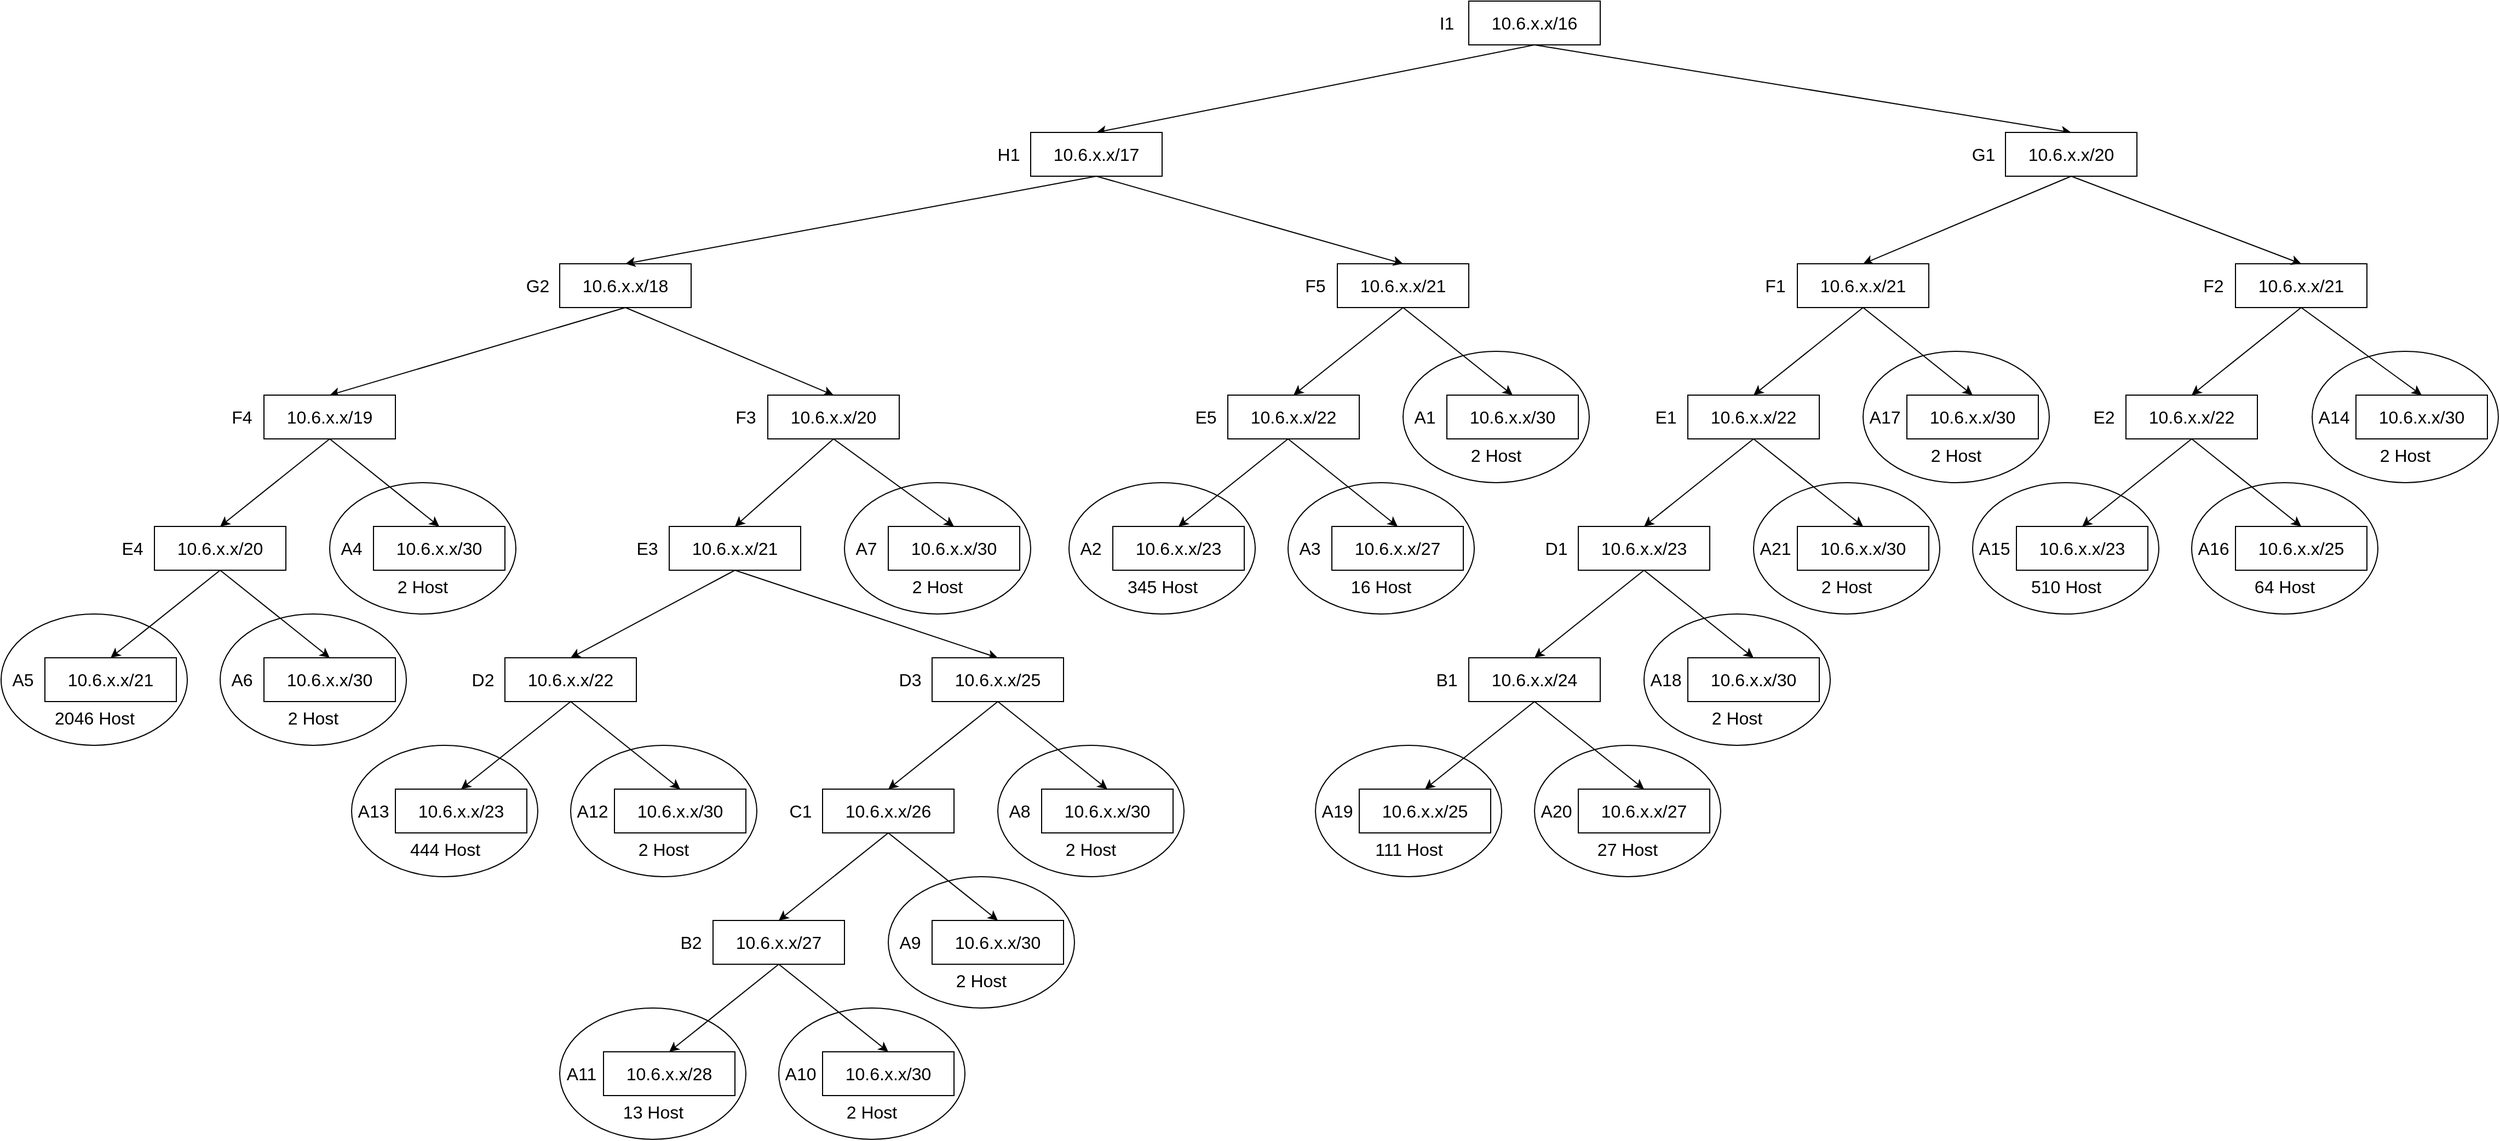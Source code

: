 <mxfile version="24.7.7">
  <diagram name="Page-1" id="TGusMKHJwRyoLdwCJfB8">
    <mxGraphModel dx="4445" dy="1413" grid="1" gridSize="10" guides="1" tooltips="1" connect="1" arrows="1" fold="1" page="1" pageScale="1" pageWidth="850" pageHeight="1100" math="0" shadow="0">
      <root>
        <mxCell id="0" />
        <mxCell id="1" parent="0" />
        <mxCell id="yE31wyP4Al2Zmjlklze--5" value="" style="endArrow=classic;html=1;rounded=0;exitX=0.5;exitY=1;exitDx=0;exitDy=0;entryX=0.5;entryY=0;entryDx=0;entryDy=0;" edge="1" parent="1" source="yE31wyP4Al2Zmjlklze--8" target="yE31wyP4Al2Zmjlklze--11">
          <mxGeometry width="50" height="50" relative="1" as="geometry">
            <mxPoint x="420" y="80" as="sourcePoint" />
            <mxPoint x="520" y="140" as="targetPoint" />
          </mxGeometry>
        </mxCell>
        <mxCell id="yE31wyP4Al2Zmjlklze--7" value="" style="endArrow=classic;html=1;rounded=0;entryX=0.5;entryY=0;entryDx=0;entryDy=0;exitX=0.5;exitY=1;exitDx=0;exitDy=0;" edge="1" parent="1" source="yE31wyP4Al2Zmjlklze--8" target="yE31wyP4Al2Zmjlklze--10">
          <mxGeometry width="50" height="50" relative="1" as="geometry">
            <mxPoint x="420" y="80" as="sourcePoint" />
            <mxPoint x="320" y="160" as="targetPoint" />
          </mxGeometry>
        </mxCell>
        <mxCell id="yE31wyP4Al2Zmjlklze--18" value="" style="group" vertex="1" connectable="0" parent="1">
          <mxGeometry x="320" y="40" width="160" height="40" as="geometry" />
        </mxCell>
        <mxCell id="yE31wyP4Al2Zmjlklze--8" value="10.6.x.x/16" style="rounded=0;whiteSpace=wrap;html=1;fontSize=16;" vertex="1" parent="yE31wyP4Al2Zmjlklze--18">
          <mxGeometry x="40" width="120" height="40" as="geometry" />
        </mxCell>
        <mxCell id="yE31wyP4Al2Zmjlklze--12" value="I1" style="text;html=1;align=center;verticalAlign=middle;whiteSpace=wrap;rounded=0;fontSize=16;" vertex="1" parent="yE31wyP4Al2Zmjlklze--18">
          <mxGeometry width="40" height="40" as="geometry" />
        </mxCell>
        <mxCell id="yE31wyP4Al2Zmjlklze--19" value="" style="group" vertex="1" connectable="0" parent="1">
          <mxGeometry x="-80" y="160" width="160" height="40" as="geometry" />
        </mxCell>
        <mxCell id="yE31wyP4Al2Zmjlklze--10" value="10.6.x.x/17" style="rounded=0;whiteSpace=wrap;html=1;fontSize=16;" vertex="1" parent="yE31wyP4Al2Zmjlklze--19">
          <mxGeometry x="40" width="120" height="40" as="geometry" />
        </mxCell>
        <mxCell id="yE31wyP4Al2Zmjlklze--13" value="H1" style="text;html=1;align=center;verticalAlign=middle;whiteSpace=wrap;rounded=0;fontSize=16;" vertex="1" parent="yE31wyP4Al2Zmjlklze--19">
          <mxGeometry width="40" height="40" as="geometry" />
        </mxCell>
        <mxCell id="yE31wyP4Al2Zmjlklze--20" value="" style="group" vertex="1" connectable="0" parent="1">
          <mxGeometry x="-510" y="280" width="160" height="40" as="geometry" />
        </mxCell>
        <mxCell id="yE31wyP4Al2Zmjlklze--15" value="10.6.x.x/18" style="rounded=0;whiteSpace=wrap;html=1;fontSize=16;" vertex="1" parent="yE31wyP4Al2Zmjlklze--20">
          <mxGeometry x="40" width="120" height="40" as="geometry" />
        </mxCell>
        <mxCell id="yE31wyP4Al2Zmjlklze--16" value="G2" style="text;html=1;align=center;verticalAlign=middle;whiteSpace=wrap;rounded=0;fontSize=16;" vertex="1" parent="yE31wyP4Al2Zmjlklze--20">
          <mxGeometry width="40" height="40" as="geometry" />
        </mxCell>
        <mxCell id="yE31wyP4Al2Zmjlklze--21" value="" style="group" vertex="1" connectable="0" parent="1">
          <mxGeometry x="200" y="280" width="160" height="40" as="geometry" />
        </mxCell>
        <mxCell id="yE31wyP4Al2Zmjlklze--14" value="10.6.x.x/21" style="rounded=0;whiteSpace=wrap;html=1;fontSize=16;" vertex="1" parent="yE31wyP4Al2Zmjlklze--21">
          <mxGeometry x="40" width="120" height="40" as="geometry" />
        </mxCell>
        <mxCell id="yE31wyP4Al2Zmjlklze--17" value="F5" style="text;html=1;align=center;verticalAlign=middle;whiteSpace=wrap;rounded=0;fontSize=16;" vertex="1" parent="yE31wyP4Al2Zmjlklze--21">
          <mxGeometry width="40" height="40" as="geometry" />
        </mxCell>
        <mxCell id="yE31wyP4Al2Zmjlklze--22" value="" style="endArrow=classic;html=1;rounded=0;entryX=0.5;entryY=0;entryDx=0;entryDy=0;exitX=0.5;exitY=1;exitDx=0;exitDy=0;" edge="1" parent="1" source="yE31wyP4Al2Zmjlklze--10" target="yE31wyP4Al2Zmjlklze--15">
          <mxGeometry width="50" height="50" relative="1" as="geometry">
            <mxPoint x="430" y="90" as="sourcePoint" />
            <mxPoint x="210" y="170" as="targetPoint" />
          </mxGeometry>
        </mxCell>
        <mxCell id="yE31wyP4Al2Zmjlklze--23" value="" style="endArrow=classic;html=1;rounded=0;entryX=0.5;entryY=0;entryDx=0;entryDy=0;exitX=0.5;exitY=1;exitDx=0;exitDy=0;" edge="1" parent="1" source="yE31wyP4Al2Zmjlklze--10" target="yE31wyP4Al2Zmjlklze--14">
          <mxGeometry width="50" height="50" relative="1" as="geometry">
            <mxPoint x="440" y="100" as="sourcePoint" />
            <mxPoint x="220" y="180" as="targetPoint" />
          </mxGeometry>
        </mxCell>
        <mxCell id="yE31wyP4Al2Zmjlklze--25" value="" style="group" vertex="1" connectable="0" parent="1">
          <mxGeometry x="810" y="160" width="160" height="40" as="geometry" />
        </mxCell>
        <mxCell id="yE31wyP4Al2Zmjlklze--11" value="10.6.x.x/20" style="rounded=0;whiteSpace=wrap;html=1;fontSize=16;" vertex="1" parent="yE31wyP4Al2Zmjlklze--25">
          <mxGeometry x="40" width="120" height="40" as="geometry" />
        </mxCell>
        <mxCell id="yE31wyP4Al2Zmjlklze--24" value="G1" style="text;html=1;align=center;verticalAlign=middle;whiteSpace=wrap;rounded=0;fontSize=16;" vertex="1" parent="yE31wyP4Al2Zmjlklze--25">
          <mxGeometry width="40" height="40" as="geometry" />
        </mxCell>
        <mxCell id="yE31wyP4Al2Zmjlklze--33" value="" style="group" vertex="1" connectable="0" parent="1">
          <mxGeometry x="1020" y="280" width="160" height="40" as="geometry" />
        </mxCell>
        <mxCell id="yE31wyP4Al2Zmjlklze--34" value="10.6.x.x/21" style="rounded=0;whiteSpace=wrap;html=1;fontSize=16;" vertex="1" parent="yE31wyP4Al2Zmjlklze--33">
          <mxGeometry x="40" width="120" height="40" as="geometry" />
        </mxCell>
        <mxCell id="yE31wyP4Al2Zmjlklze--35" value="F2" style="text;html=1;align=center;verticalAlign=middle;whiteSpace=wrap;rounded=0;fontSize=16;" vertex="1" parent="yE31wyP4Al2Zmjlklze--33">
          <mxGeometry width="40" height="40" as="geometry" />
        </mxCell>
        <mxCell id="yE31wyP4Al2Zmjlklze--36" value="" style="endArrow=classic;html=1;rounded=0;entryX=0.5;entryY=0;entryDx=0;entryDy=0;exitX=0.5;exitY=1;exitDx=0;exitDy=0;" edge="1" parent="1" target="yE31wyP4Al2Zmjlklze--32" source="yE31wyP4Al2Zmjlklze--11">
          <mxGeometry width="50" height="50" relative="1" as="geometry">
            <mxPoint x="805" y="220" as="sourcePoint" />
            <mxPoint x="815" y="190" as="targetPoint" />
          </mxGeometry>
        </mxCell>
        <mxCell id="yE31wyP4Al2Zmjlklze--37" value="" style="endArrow=classic;html=1;rounded=0;entryX=0.5;entryY=0;entryDx=0;entryDy=0;exitX=0.5;exitY=1;exitDx=0;exitDy=0;" edge="1" parent="1" target="yE31wyP4Al2Zmjlklze--34" source="yE31wyP4Al2Zmjlklze--11">
          <mxGeometry width="50" height="50" relative="1" as="geometry">
            <mxPoint x="805" y="220" as="sourcePoint" />
            <mxPoint x="825" y="200" as="targetPoint" />
          </mxGeometry>
        </mxCell>
        <mxCell id="yE31wyP4Al2Zmjlklze--42" value="" style="group" vertex="1" connectable="0" parent="1">
          <mxGeometry x="620" y="280" width="160" height="40" as="geometry" />
        </mxCell>
        <mxCell id="yE31wyP4Al2Zmjlklze--32" value="10.6.x.x/21" style="rounded=0;whiteSpace=wrap;html=1;fontSize=16;" vertex="1" parent="yE31wyP4Al2Zmjlklze--42">
          <mxGeometry x="40" width="120" height="40" as="geometry" />
        </mxCell>
        <mxCell id="yE31wyP4Al2Zmjlklze--41" value="F1" style="text;html=1;align=center;verticalAlign=middle;whiteSpace=wrap;rounded=0;fontSize=16;" vertex="1" parent="yE31wyP4Al2Zmjlklze--42">
          <mxGeometry width="40" height="40" as="geometry" />
        </mxCell>
        <mxCell id="yE31wyP4Al2Zmjlklze--44" value="" style="group" vertex="1" connectable="0" parent="1">
          <mxGeometry x="-320" y="400" width="160" height="40" as="geometry" />
        </mxCell>
        <mxCell id="yE31wyP4Al2Zmjlklze--45" value="10.6.x.x/20" style="rounded=0;whiteSpace=wrap;html=1;fontSize=16;" vertex="1" parent="yE31wyP4Al2Zmjlklze--44">
          <mxGeometry x="40" width="120" height="40" as="geometry" />
        </mxCell>
        <mxCell id="yE31wyP4Al2Zmjlklze--46" value="F3" style="text;html=1;align=center;verticalAlign=middle;whiteSpace=wrap;rounded=0;fontSize=16;" vertex="1" parent="yE31wyP4Al2Zmjlklze--44">
          <mxGeometry width="40" height="40" as="geometry" />
        </mxCell>
        <mxCell id="yE31wyP4Al2Zmjlklze--47" value="" style="endArrow=classic;html=1;rounded=0;entryX=0.5;entryY=0;entryDx=0;entryDy=0;exitX=0.5;exitY=1;exitDx=0;exitDy=0;" edge="1" parent="1" target="yE31wyP4Al2Zmjlklze--50" source="yE31wyP4Al2Zmjlklze--15">
          <mxGeometry width="50" height="50" relative="1" as="geometry">
            <mxPoint x="-420" y="320" as="sourcePoint" />
            <mxPoint x="-415" y="310" as="targetPoint" />
          </mxGeometry>
        </mxCell>
        <mxCell id="yE31wyP4Al2Zmjlklze--48" value="" style="endArrow=classic;html=1;rounded=0;entryX=0.5;entryY=0;entryDx=0;entryDy=0;exitX=0.5;exitY=1;exitDx=0;exitDy=0;" edge="1" parent="1" target="yE31wyP4Al2Zmjlklze--45" source="yE31wyP4Al2Zmjlklze--15">
          <mxGeometry width="50" height="50" relative="1" as="geometry">
            <mxPoint x="-420" y="320" as="sourcePoint" />
            <mxPoint x="-405" y="320" as="targetPoint" />
          </mxGeometry>
        </mxCell>
        <mxCell id="yE31wyP4Al2Zmjlklze--52" value="" style="group" vertex="1" connectable="0" parent="1">
          <mxGeometry x="720" y="400" width="270" height="200" as="geometry" />
        </mxCell>
        <mxCell id="yE31wyP4Al2Zmjlklze--53" value="10.6.x.x/30" style="rounded=0;whiteSpace=wrap;html=1;fontSize=16;" vertex="1" parent="yE31wyP4Al2Zmjlklze--52">
          <mxGeometry x="40" width="120" height="40" as="geometry" />
        </mxCell>
        <mxCell id="yE31wyP4Al2Zmjlklze--54" value="A17" style="text;html=1;align=center;verticalAlign=middle;whiteSpace=wrap;rounded=0;fontSize=16;" vertex="1" parent="yE31wyP4Al2Zmjlklze--52">
          <mxGeometry width="40" height="40" as="geometry" />
        </mxCell>
        <mxCell id="yE31wyP4Al2Zmjlklze--60" value="" style="ellipse;whiteSpace=wrap;html=1;fillColor=none;" vertex="1" parent="yE31wyP4Al2Zmjlklze--52">
          <mxGeometry y="-40" width="170" height="120" as="geometry" />
        </mxCell>
        <mxCell id="yE31wyP4Al2Zmjlklze--61" value="2 Host" style="text;html=1;align=center;verticalAlign=middle;whiteSpace=wrap;rounded=0;fontSize=16;" vertex="1" parent="yE31wyP4Al2Zmjlklze--52">
          <mxGeometry x="55" y="40" width="60" height="30" as="geometry" />
        </mxCell>
        <mxCell id="yE31wyP4Al2Zmjlklze--128" value="" style="ellipse;whiteSpace=wrap;html=1;fillColor=none;" vertex="1" parent="yE31wyP4Al2Zmjlklze--52">
          <mxGeometry x="100" y="80" width="170" height="120" as="geometry" />
        </mxCell>
        <mxCell id="yE31wyP4Al2Zmjlklze--129" value="510 Host" style="text;html=1;align=center;verticalAlign=middle;whiteSpace=wrap;rounded=0;fontSize=16;" vertex="1" parent="yE31wyP4Al2Zmjlklze--52">
          <mxGeometry x="147.5" y="160" width="75" height="30" as="geometry" />
        </mxCell>
        <mxCell id="yE31wyP4Al2Zmjlklze--55" value="" style="endArrow=classic;html=1;rounded=0;entryX=0.5;entryY=0;entryDx=0;entryDy=0;exitX=0.5;exitY=1;exitDx=0;exitDy=0;" edge="1" parent="1" target="yE31wyP4Al2Zmjlklze--58" source="yE31wyP4Al2Zmjlklze--32">
          <mxGeometry width="50" height="50" relative="1" as="geometry">
            <mxPoint x="710" y="320" as="sourcePoint" />
            <mxPoint x="715" y="310" as="targetPoint" />
          </mxGeometry>
        </mxCell>
        <mxCell id="yE31wyP4Al2Zmjlklze--56" value="" style="endArrow=classic;html=1;rounded=0;entryX=0.5;entryY=0;entryDx=0;entryDy=0;exitX=0.5;exitY=1;exitDx=0;exitDy=0;" edge="1" parent="1" target="yE31wyP4Al2Zmjlklze--53" source="yE31wyP4Al2Zmjlklze--32">
          <mxGeometry width="50" height="50" relative="1" as="geometry">
            <mxPoint x="710" y="320" as="sourcePoint" />
            <mxPoint x="725" y="320" as="targetPoint" />
          </mxGeometry>
        </mxCell>
        <mxCell id="yE31wyP4Al2Zmjlklze--57" value="" style="group" vertex="1" connectable="0" parent="1">
          <mxGeometry x="520" y="400" width="160" height="40" as="geometry" />
        </mxCell>
        <mxCell id="yE31wyP4Al2Zmjlklze--58" value="10.6.x.x/22" style="rounded=0;whiteSpace=wrap;html=1;fontSize=16;" vertex="1" parent="yE31wyP4Al2Zmjlklze--57">
          <mxGeometry x="40" width="120" height="40" as="geometry" />
        </mxCell>
        <mxCell id="yE31wyP4Al2Zmjlklze--59" value="E1" style="text;html=1;align=center;verticalAlign=middle;whiteSpace=wrap;rounded=0;fontSize=16;" vertex="1" parent="yE31wyP4Al2Zmjlklze--57">
          <mxGeometry width="40" height="40" as="geometry" />
        </mxCell>
        <mxCell id="yE31wyP4Al2Zmjlklze--62" value="" style="group" vertex="1" connectable="0" parent="1">
          <mxGeometry x="1110" y="400" width="190" height="90" as="geometry" />
        </mxCell>
        <mxCell id="yE31wyP4Al2Zmjlklze--63" value="10.6.x.x/30" style="rounded=0;whiteSpace=wrap;html=1;fontSize=16;" vertex="1" parent="yE31wyP4Al2Zmjlklze--62">
          <mxGeometry x="60" width="120" height="40" as="geometry" />
        </mxCell>
        <mxCell id="yE31wyP4Al2Zmjlklze--64" value="A14" style="text;html=1;align=center;verticalAlign=middle;whiteSpace=wrap;rounded=0;fontSize=16;" vertex="1" parent="yE31wyP4Al2Zmjlklze--62">
          <mxGeometry x="20" width="40" height="40" as="geometry" />
        </mxCell>
        <mxCell id="yE31wyP4Al2Zmjlklze--66" value="2 Host" style="text;html=1;align=center;verticalAlign=middle;whiteSpace=wrap;rounded=0;fontSize=16;" vertex="1" parent="yE31wyP4Al2Zmjlklze--62">
          <mxGeometry x="75" y="40" width="60" height="30" as="geometry" />
        </mxCell>
        <mxCell id="yE31wyP4Al2Zmjlklze--67" value="" style="endArrow=classic;html=1;rounded=0;entryX=0.5;entryY=0;entryDx=0;entryDy=0;" edge="1" parent="1" target="yE31wyP4Al2Zmjlklze--70">
          <mxGeometry width="50" height="50" relative="1" as="geometry">
            <mxPoint x="1120" y="320" as="sourcePoint" />
            <mxPoint x="1105" y="310" as="targetPoint" />
          </mxGeometry>
        </mxCell>
        <mxCell id="yE31wyP4Al2Zmjlklze--68" value="" style="endArrow=classic;html=1;rounded=0;entryX=0.5;entryY=0;entryDx=0;entryDy=0;exitX=0.5;exitY=1;exitDx=0;exitDy=0;" edge="1" parent="1" target="yE31wyP4Al2Zmjlklze--63" source="yE31wyP4Al2Zmjlklze--34">
          <mxGeometry width="50" height="50" relative="1" as="geometry">
            <mxPoint x="1110" y="320" as="sourcePoint" />
            <mxPoint x="1115" y="320" as="targetPoint" />
          </mxGeometry>
        </mxCell>
        <mxCell id="yE31wyP4Al2Zmjlklze--69" value="" style="group" vertex="1" connectable="0" parent="1">
          <mxGeometry x="920" y="400" width="160" height="40" as="geometry" />
        </mxCell>
        <mxCell id="yE31wyP4Al2Zmjlklze--70" value="10.6.x.x/22" style="rounded=0;whiteSpace=wrap;html=1;fontSize=16;" vertex="1" parent="yE31wyP4Al2Zmjlklze--69">
          <mxGeometry x="40" width="120" height="40" as="geometry" />
        </mxCell>
        <mxCell id="yE31wyP4Al2Zmjlklze--71" value="E2" style="text;html=1;align=center;verticalAlign=middle;whiteSpace=wrap;rounded=0;fontSize=16;" vertex="1" parent="yE31wyP4Al2Zmjlklze--69">
          <mxGeometry width="40" height="40" as="geometry" />
        </mxCell>
        <mxCell id="yE31wyP4Al2Zmjlklze--65" value="" style="ellipse;whiteSpace=wrap;html=1;fillColor=none;" vertex="1" parent="1">
          <mxGeometry x="1130" y="360" width="170" height="120" as="geometry" />
        </mxCell>
        <mxCell id="yE31wyP4Al2Zmjlklze--78" value="" style="endArrow=classic;html=1;rounded=0;entryX=0.5;entryY=0;entryDx=0;entryDy=0;exitX=0.5;exitY=1;exitDx=0;exitDy=0;" edge="1" parent="1" target="yE31wyP4Al2Zmjlklze--81" source="yE31wyP4Al2Zmjlklze--45">
          <mxGeometry width="50" height="50" relative="1" as="geometry">
            <mxPoint x="-230" y="470" as="sourcePoint" />
            <mxPoint x="-225" y="430" as="targetPoint" />
          </mxGeometry>
        </mxCell>
        <mxCell id="yE31wyP4Al2Zmjlklze--79" value="" style="endArrow=classic;html=1;rounded=0;entryX=0.5;entryY=0;entryDx=0;entryDy=0;exitX=0.5;exitY=1;exitDx=0;exitDy=0;" edge="1" parent="1" target="yE31wyP4Al2Zmjlklze--103" source="yE31wyP4Al2Zmjlklze--45">
          <mxGeometry width="50" height="50" relative="1" as="geometry">
            <mxPoint x="-220" y="440" as="sourcePoint" />
            <mxPoint x="-120" y="517.5" as="targetPoint" />
          </mxGeometry>
        </mxCell>
        <mxCell id="yE31wyP4Al2Zmjlklze--80" value="" style="group" vertex="1" connectable="0" parent="1">
          <mxGeometry x="-410" y="520" width="160" height="40" as="geometry" />
        </mxCell>
        <mxCell id="yE31wyP4Al2Zmjlklze--81" value="10.6.x.x/21" style="rounded=0;whiteSpace=wrap;html=1;fontSize=16;" vertex="1" parent="yE31wyP4Al2Zmjlklze--80">
          <mxGeometry x="40" width="120" height="40" as="geometry" />
        </mxCell>
        <mxCell id="yE31wyP4Al2Zmjlklze--82" value="E3" style="text;html=1;align=center;verticalAlign=middle;whiteSpace=wrap;rounded=0;fontSize=16;" vertex="1" parent="yE31wyP4Al2Zmjlklze--80">
          <mxGeometry width="40" height="40" as="geometry" />
        </mxCell>
        <mxCell id="yE31wyP4Al2Zmjlklze--49" value="" style="group" vertex="1" connectable="0" parent="1">
          <mxGeometry x="-780" y="400" width="160" height="40" as="geometry" />
        </mxCell>
        <mxCell id="yE31wyP4Al2Zmjlklze--50" value="10.6.x.x/19" style="rounded=0;whiteSpace=wrap;html=1;fontSize=16;" vertex="1" parent="yE31wyP4Al2Zmjlklze--49">
          <mxGeometry x="40" width="120" height="40" as="geometry" />
        </mxCell>
        <mxCell id="yE31wyP4Al2Zmjlklze--51" value="F4" style="text;html=1;align=center;verticalAlign=middle;whiteSpace=wrap;rounded=0;fontSize=16;" vertex="1" parent="yE31wyP4Al2Zmjlklze--49">
          <mxGeometry width="40" height="40" as="geometry" />
        </mxCell>
        <mxCell id="yE31wyP4Al2Zmjlklze--84" value="10.6.x.x/30" style="rounded=0;whiteSpace=wrap;html=1;fontSize=16;" vertex="1" parent="1">
          <mxGeometry x="-640" y="520" width="120" height="40" as="geometry" />
        </mxCell>
        <mxCell id="yE31wyP4Al2Zmjlklze--85" value="A4" style="text;html=1;align=center;verticalAlign=middle;whiteSpace=wrap;rounded=0;fontSize=16;" vertex="1" parent="1">
          <mxGeometry x="-680" y="520" width="40" height="40" as="geometry" />
        </mxCell>
        <mxCell id="yE31wyP4Al2Zmjlklze--86" value="" style="ellipse;whiteSpace=wrap;html=1;fillColor=none;" vertex="1" parent="1">
          <mxGeometry x="-680" y="480" width="170" height="120" as="geometry" />
        </mxCell>
        <mxCell id="yE31wyP4Al2Zmjlklze--87" value="2 Host" style="text;html=1;align=center;verticalAlign=middle;whiteSpace=wrap;rounded=0;fontSize=16;" vertex="1" parent="1">
          <mxGeometry x="-625" y="560" width="60" height="30" as="geometry" />
        </mxCell>
        <mxCell id="yE31wyP4Al2Zmjlklze--88" value="" style="endArrow=classic;html=1;rounded=0;entryX=0.5;entryY=0;entryDx=0;entryDy=0;exitX=0.5;exitY=1;exitDx=0;exitDy=0;" edge="1" parent="1" target="yE31wyP4Al2Zmjlklze--91" source="yE31wyP4Al2Zmjlklze--50">
          <mxGeometry width="50" height="50" relative="1" as="geometry">
            <mxPoint x="-680" y="460" as="sourcePoint" />
            <mxPoint x="-685" y="430" as="targetPoint" />
          </mxGeometry>
        </mxCell>
        <mxCell id="yE31wyP4Al2Zmjlklze--89" value="" style="endArrow=classic;html=1;rounded=0;entryX=0.5;entryY=0;entryDx=0;entryDy=0;exitX=0.5;exitY=1;exitDx=0;exitDy=0;" edge="1" parent="1" target="yE31wyP4Al2Zmjlklze--84" source="yE31wyP4Al2Zmjlklze--50">
          <mxGeometry width="50" height="50" relative="1" as="geometry">
            <mxPoint x="-680" y="440" as="sourcePoint" />
            <mxPoint x="-675" y="440" as="targetPoint" />
          </mxGeometry>
        </mxCell>
        <mxCell id="yE31wyP4Al2Zmjlklze--90" value="" style="group" vertex="1" connectable="0" parent="1">
          <mxGeometry x="-880" y="520" width="160" height="40" as="geometry" />
        </mxCell>
        <mxCell id="yE31wyP4Al2Zmjlklze--91" value="10.6.x.x/20" style="rounded=0;whiteSpace=wrap;html=1;fontSize=16;" vertex="1" parent="yE31wyP4Al2Zmjlklze--90">
          <mxGeometry x="40" width="120" height="40" as="geometry" />
        </mxCell>
        <mxCell id="yE31wyP4Al2Zmjlklze--92" value="E4" style="text;html=1;align=center;verticalAlign=middle;whiteSpace=wrap;rounded=0;fontSize=16;" vertex="1" parent="yE31wyP4Al2Zmjlklze--90">
          <mxGeometry width="40" height="40" as="geometry" />
        </mxCell>
        <mxCell id="yE31wyP4Al2Zmjlklze--93" value="" style="group" vertex="1" connectable="0" parent="1">
          <mxGeometry x="300" y="400" width="190" height="90" as="geometry" />
        </mxCell>
        <mxCell id="yE31wyP4Al2Zmjlklze--94" value="10.6.x.x/30" style="rounded=0;whiteSpace=wrap;html=1;fontSize=16;" vertex="1" parent="yE31wyP4Al2Zmjlklze--93">
          <mxGeometry x="40" width="120" height="40" as="geometry" />
        </mxCell>
        <mxCell id="yE31wyP4Al2Zmjlklze--95" value="A1" style="text;html=1;align=center;verticalAlign=middle;whiteSpace=wrap;rounded=0;fontSize=16;" vertex="1" parent="yE31wyP4Al2Zmjlklze--93">
          <mxGeometry width="40" height="40" as="geometry" />
        </mxCell>
        <mxCell id="yE31wyP4Al2Zmjlklze--97" value="2 Host" style="text;html=1;align=center;verticalAlign=middle;whiteSpace=wrap;rounded=0;fontSize=16;" vertex="1" parent="yE31wyP4Al2Zmjlklze--93">
          <mxGeometry x="55" y="40" width="60" height="30" as="geometry" />
        </mxCell>
        <mxCell id="yE31wyP4Al2Zmjlklze--98" value="" style="endArrow=classic;html=1;rounded=0;entryX=0.5;entryY=0;entryDx=0;entryDy=0;exitX=0.5;exitY=1;exitDx=0;exitDy=0;" edge="1" parent="1" target="yE31wyP4Al2Zmjlklze--101">
          <mxGeometry width="50" height="50" relative="1" as="geometry">
            <mxPoint x="300" y="320" as="sourcePoint" />
            <mxPoint x="295" y="310" as="targetPoint" />
          </mxGeometry>
        </mxCell>
        <mxCell id="yE31wyP4Al2Zmjlklze--99" value="" style="endArrow=classic;html=1;rounded=0;entryX=0.5;entryY=0;entryDx=0;entryDy=0;exitX=0.5;exitY=1;exitDx=0;exitDy=0;" edge="1" parent="1" target="yE31wyP4Al2Zmjlklze--94">
          <mxGeometry width="50" height="50" relative="1" as="geometry">
            <mxPoint x="300" y="320" as="sourcePoint" />
            <mxPoint x="305" y="320" as="targetPoint" />
          </mxGeometry>
        </mxCell>
        <mxCell id="yE31wyP4Al2Zmjlklze--100" value="" style="group" vertex="1" connectable="0" parent="1">
          <mxGeometry x="100" y="400" width="160" height="40" as="geometry" />
        </mxCell>
        <mxCell id="yE31wyP4Al2Zmjlklze--101" value="10.6.x.x/22" style="rounded=0;whiteSpace=wrap;html=1;fontSize=16;" vertex="1" parent="yE31wyP4Al2Zmjlklze--100">
          <mxGeometry x="40" width="120" height="40" as="geometry" />
        </mxCell>
        <mxCell id="yE31wyP4Al2Zmjlklze--102" value="E5" style="text;html=1;align=center;verticalAlign=middle;whiteSpace=wrap;rounded=0;fontSize=16;" vertex="1" parent="yE31wyP4Al2Zmjlklze--100">
          <mxGeometry width="40" height="40" as="geometry" />
        </mxCell>
        <mxCell id="yE31wyP4Al2Zmjlklze--96" value="" style="ellipse;whiteSpace=wrap;html=1;fillColor=none;" vertex="1" parent="1">
          <mxGeometry x="300" y="360" width="170" height="120" as="geometry" />
        </mxCell>
        <mxCell id="yE31wyP4Al2Zmjlklze--103" value="10.6.x.x/30" style="rounded=0;whiteSpace=wrap;html=1;fontSize=16;" vertex="1" parent="1">
          <mxGeometry x="-170" y="520" width="120" height="40" as="geometry" />
        </mxCell>
        <mxCell id="yE31wyP4Al2Zmjlklze--104" value="A7" style="text;html=1;align=center;verticalAlign=middle;whiteSpace=wrap;rounded=0;fontSize=16;" vertex="1" parent="1">
          <mxGeometry x="-210" y="520" width="40" height="40" as="geometry" />
        </mxCell>
        <mxCell id="yE31wyP4Al2Zmjlklze--105" value="" style="ellipse;whiteSpace=wrap;html=1;fillColor=none;" vertex="1" parent="1">
          <mxGeometry x="-210" y="480" width="170" height="120" as="geometry" />
        </mxCell>
        <mxCell id="yE31wyP4Al2Zmjlklze--106" value="2 Host" style="text;html=1;align=center;verticalAlign=middle;whiteSpace=wrap;rounded=0;fontSize=16;" vertex="1" parent="1">
          <mxGeometry x="-155" y="560" width="60" height="30" as="geometry" />
        </mxCell>
        <mxCell id="yE31wyP4Al2Zmjlklze--108" value="" style="group" vertex="1" connectable="0" parent="1">
          <mxGeometry x="620" y="520" width="190" height="90" as="geometry" />
        </mxCell>
        <mxCell id="yE31wyP4Al2Zmjlklze--109" value="10.6.x.x/30" style="rounded=0;whiteSpace=wrap;html=1;fontSize=16;" vertex="1" parent="yE31wyP4Al2Zmjlklze--108">
          <mxGeometry x="40" width="120" height="40" as="geometry" />
        </mxCell>
        <mxCell id="yE31wyP4Al2Zmjlklze--110" value="A21" style="text;html=1;align=center;verticalAlign=middle;whiteSpace=wrap;rounded=0;fontSize=16;" vertex="1" parent="yE31wyP4Al2Zmjlklze--108">
          <mxGeometry width="40" height="40" as="geometry" />
        </mxCell>
        <mxCell id="yE31wyP4Al2Zmjlklze--112" value="2 Host" style="text;html=1;align=center;verticalAlign=middle;whiteSpace=wrap;rounded=0;fontSize=16;" vertex="1" parent="yE31wyP4Al2Zmjlklze--108">
          <mxGeometry x="55" y="40" width="60" height="30" as="geometry" />
        </mxCell>
        <mxCell id="yE31wyP4Al2Zmjlklze--113" value="" style="endArrow=classic;html=1;rounded=0;entryX=0.5;entryY=0;entryDx=0;entryDy=0;exitX=0.5;exitY=1;exitDx=0;exitDy=0;" edge="1" parent="1" target="yE31wyP4Al2Zmjlklze--116" source="yE31wyP4Al2Zmjlklze--58">
          <mxGeometry width="50" height="50" relative="1" as="geometry">
            <mxPoint x="600" y="470" as="sourcePoint" />
            <mxPoint x="615" y="430" as="targetPoint" />
          </mxGeometry>
        </mxCell>
        <mxCell id="yE31wyP4Al2Zmjlklze--114" value="" style="endArrow=classic;html=1;rounded=0;entryX=0.5;entryY=0;entryDx=0;entryDy=0;exitX=0.5;exitY=1;exitDx=0;exitDy=0;" edge="1" parent="1" target="yE31wyP4Al2Zmjlklze--109" source="yE31wyP4Al2Zmjlklze--58">
          <mxGeometry width="50" height="50" relative="1" as="geometry">
            <mxPoint x="630" y="460" as="sourcePoint" />
            <mxPoint x="625" y="440" as="targetPoint" />
          </mxGeometry>
        </mxCell>
        <mxCell id="yE31wyP4Al2Zmjlklze--115" value="" style="group" vertex="1" connectable="0" parent="1">
          <mxGeometry x="420" y="520" width="160" height="40" as="geometry" />
        </mxCell>
        <mxCell id="yE31wyP4Al2Zmjlklze--116" value="10.6.x.x/23" style="rounded=0;whiteSpace=wrap;html=1;fontSize=16;" vertex="1" parent="yE31wyP4Al2Zmjlklze--115">
          <mxGeometry x="40" width="120" height="40" as="geometry" />
        </mxCell>
        <mxCell id="yE31wyP4Al2Zmjlklze--117" value="D1" style="text;html=1;align=center;verticalAlign=middle;whiteSpace=wrap;rounded=0;fontSize=16;" vertex="1" parent="yE31wyP4Al2Zmjlklze--115">
          <mxGeometry width="40" height="40" as="geometry" />
        </mxCell>
        <mxCell id="yE31wyP4Al2Zmjlklze--111" value="" style="ellipse;whiteSpace=wrap;html=1;fillColor=none;" vertex="1" parent="1">
          <mxGeometry x="620" y="480" width="170" height="120" as="geometry" />
        </mxCell>
        <mxCell id="yE31wyP4Al2Zmjlklze--118" value="" style="group" vertex="1" connectable="0" parent="1">
          <mxGeometry x="1020" y="520" width="190" height="90" as="geometry" />
        </mxCell>
        <mxCell id="yE31wyP4Al2Zmjlklze--119" value="10.6.x.x/25" style="rounded=0;whiteSpace=wrap;html=1;fontSize=16;" vertex="1" parent="yE31wyP4Al2Zmjlklze--118">
          <mxGeometry x="40" width="120" height="40" as="geometry" />
        </mxCell>
        <mxCell id="yE31wyP4Al2Zmjlklze--120" value="A16" style="text;html=1;align=center;verticalAlign=middle;whiteSpace=wrap;rounded=0;fontSize=16;" vertex="1" parent="yE31wyP4Al2Zmjlklze--118">
          <mxGeometry width="40" height="40" as="geometry" />
        </mxCell>
        <mxCell id="yE31wyP4Al2Zmjlklze--123" value="" style="endArrow=classic;html=1;rounded=0;entryX=0.5;entryY=0;entryDx=0;entryDy=0;exitX=0.5;exitY=1;exitDx=0;exitDy=0;" edge="1" parent="1" target="yE31wyP4Al2Zmjlklze--126" source="yE31wyP4Al2Zmjlklze--70">
          <mxGeometry width="50" height="50" relative="1" as="geometry">
            <mxPoint x="1020" y="470" as="sourcePoint" />
            <mxPoint x="1015" y="430" as="targetPoint" />
          </mxGeometry>
        </mxCell>
        <mxCell id="yE31wyP4Al2Zmjlklze--124" value="" style="endArrow=classic;html=1;rounded=0;entryX=0.5;entryY=0;entryDx=0;entryDy=0;exitX=0.5;exitY=1;exitDx=0;exitDy=0;" edge="1" parent="1" target="yE31wyP4Al2Zmjlklze--119" source="yE31wyP4Al2Zmjlklze--70">
          <mxGeometry width="50" height="50" relative="1" as="geometry">
            <mxPoint x="1030" y="470" as="sourcePoint" />
            <mxPoint x="1025" y="440" as="targetPoint" />
          </mxGeometry>
        </mxCell>
        <mxCell id="yE31wyP4Al2Zmjlklze--125" value="" style="group" vertex="1" connectable="0" parent="1">
          <mxGeometry x="820" y="520" width="160" height="40" as="geometry" />
        </mxCell>
        <mxCell id="yE31wyP4Al2Zmjlklze--126" value="10.6.x.x/23" style="rounded=0;whiteSpace=wrap;html=1;fontSize=16;" vertex="1" parent="yE31wyP4Al2Zmjlklze--125">
          <mxGeometry x="40" width="120" height="40" as="geometry" />
        </mxCell>
        <mxCell id="yE31wyP4Al2Zmjlklze--127" value="A15" style="text;html=1;align=center;verticalAlign=middle;whiteSpace=wrap;rounded=0;fontSize=16;" vertex="1" parent="yE31wyP4Al2Zmjlklze--125">
          <mxGeometry width="40" height="40" as="geometry" />
        </mxCell>
        <mxCell id="yE31wyP4Al2Zmjlklze--121" value="" style="ellipse;whiteSpace=wrap;html=1;fillColor=none;" vertex="1" parent="1">
          <mxGeometry x="1020" y="480" width="170" height="120" as="geometry" />
        </mxCell>
        <mxCell id="yE31wyP4Al2Zmjlklze--130" value="64 Host" style="text;html=1;align=center;verticalAlign=middle;whiteSpace=wrap;rounded=0;fontSize=16;" vertex="1" parent="1">
          <mxGeometry x="1075" y="560" width="60" height="30" as="geometry" />
        </mxCell>
        <mxCell id="yE31wyP4Al2Zmjlklze--131" value="" style="endArrow=classic;html=1;rounded=0;entryX=0.5;entryY=0;entryDx=0;entryDy=0;exitX=0.5;exitY=1;exitDx=0;exitDy=0;" edge="1" parent="1" target="yE31wyP4Al2Zmjlklze--134" source="yE31wyP4Al2Zmjlklze--81">
          <mxGeometry width="50" height="50" relative="1" as="geometry">
            <mxPoint x="-310" y="580" as="sourcePoint" />
            <mxPoint x="-315" y="550" as="targetPoint" />
          </mxGeometry>
        </mxCell>
        <mxCell id="yE31wyP4Al2Zmjlklze--132" value="" style="endArrow=classic;html=1;rounded=0;entryX=0.5;entryY=0;entryDx=0;entryDy=0;exitX=0.5;exitY=1;exitDx=0;exitDy=0;" edge="1" parent="1" target="yE31wyP4Al2Zmjlklze--136" source="yE31wyP4Al2Zmjlklze--81">
          <mxGeometry width="50" height="50" relative="1" as="geometry">
            <mxPoint x="-300" y="580" as="sourcePoint" />
            <mxPoint x="-210" y="637.5" as="targetPoint" />
          </mxGeometry>
        </mxCell>
        <mxCell id="yE31wyP4Al2Zmjlklze--133" value="" style="group" vertex="1" connectable="0" parent="1">
          <mxGeometry x="-560" y="640" width="160" height="40" as="geometry" />
        </mxCell>
        <mxCell id="yE31wyP4Al2Zmjlklze--134" value="10.6.x.x/22" style="rounded=0;whiteSpace=wrap;html=1;fontSize=16;" vertex="1" parent="yE31wyP4Al2Zmjlklze--133">
          <mxGeometry x="40" width="120" height="40" as="geometry" />
        </mxCell>
        <mxCell id="yE31wyP4Al2Zmjlklze--135" value="D2" style="text;html=1;align=center;verticalAlign=middle;whiteSpace=wrap;rounded=0;fontSize=16;" vertex="1" parent="yE31wyP4Al2Zmjlklze--133">
          <mxGeometry width="40" height="40" as="geometry" />
        </mxCell>
        <mxCell id="yE31wyP4Al2Zmjlklze--142" value="" style="group" vertex="1" connectable="0" parent="1">
          <mxGeometry x="-170" y="640" width="160" height="40" as="geometry" />
        </mxCell>
        <mxCell id="yE31wyP4Al2Zmjlklze--136" value="10.6.x.x/25" style="rounded=0;whiteSpace=wrap;html=1;fontSize=16;" vertex="1" parent="yE31wyP4Al2Zmjlklze--142">
          <mxGeometry x="40" width="120" height="40" as="geometry" />
        </mxCell>
        <mxCell id="yE31wyP4Al2Zmjlklze--137" value="D3" style="text;html=1;align=center;verticalAlign=middle;whiteSpace=wrap;rounded=0;fontSize=16;" vertex="1" parent="yE31wyP4Al2Zmjlklze--142">
          <mxGeometry width="40" height="40" as="geometry" />
        </mxCell>
        <mxCell id="yE31wyP4Al2Zmjlklze--143" value="" style="ellipse;whiteSpace=wrap;html=1;fillColor=none;" vertex="1" parent="1">
          <mxGeometry x="-980" y="600" width="170" height="120" as="geometry" />
        </mxCell>
        <mxCell id="yE31wyP4Al2Zmjlklze--144" value="2046 Host" style="text;html=1;align=center;verticalAlign=middle;whiteSpace=wrap;rounded=0;fontSize=16;" vertex="1" parent="1">
          <mxGeometry x="-932.5" y="680" width="75" height="30" as="geometry" />
        </mxCell>
        <mxCell id="yE31wyP4Al2Zmjlklze--145" value="" style="group" vertex="1" connectable="0" parent="1">
          <mxGeometry x="-780" y="640" width="190" height="90" as="geometry" />
        </mxCell>
        <mxCell id="yE31wyP4Al2Zmjlklze--146" value="10.6.x.x/30" style="rounded=0;whiteSpace=wrap;html=1;fontSize=16;" vertex="1" parent="yE31wyP4Al2Zmjlklze--145">
          <mxGeometry x="40" width="120" height="40" as="geometry" />
        </mxCell>
        <mxCell id="yE31wyP4Al2Zmjlklze--147" value="A6" style="text;html=1;align=center;verticalAlign=middle;whiteSpace=wrap;rounded=0;fontSize=16;" vertex="1" parent="yE31wyP4Al2Zmjlklze--145">
          <mxGeometry width="40" height="40" as="geometry" />
        </mxCell>
        <mxCell id="yE31wyP4Al2Zmjlklze--148" value="" style="endArrow=classic;html=1;rounded=0;entryX=0.5;entryY=0;entryDx=0;entryDy=0;exitX=0.5;exitY=1;exitDx=0;exitDy=0;" edge="1" parent="1" target="yE31wyP4Al2Zmjlklze--151" source="yE31wyP4Al2Zmjlklze--91">
          <mxGeometry width="50" height="50" relative="1" as="geometry">
            <mxPoint x="-780" y="580" as="sourcePoint" />
            <mxPoint x="-785" y="550" as="targetPoint" />
          </mxGeometry>
        </mxCell>
        <mxCell id="yE31wyP4Al2Zmjlklze--149" value="" style="endArrow=classic;html=1;rounded=0;entryX=0.5;entryY=0;entryDx=0;entryDy=0;exitX=0.5;exitY=1;exitDx=0;exitDy=0;" edge="1" parent="1" target="yE31wyP4Al2Zmjlklze--146" source="yE31wyP4Al2Zmjlklze--91">
          <mxGeometry width="50" height="50" relative="1" as="geometry">
            <mxPoint x="-780" y="580" as="sourcePoint" />
            <mxPoint x="-775" y="560" as="targetPoint" />
          </mxGeometry>
        </mxCell>
        <mxCell id="yE31wyP4Al2Zmjlklze--150" value="" style="group" vertex="1" connectable="0" parent="1">
          <mxGeometry x="-980" y="640" width="160" height="40" as="geometry" />
        </mxCell>
        <mxCell id="yE31wyP4Al2Zmjlklze--151" value="10.6.x.x/21" style="rounded=0;whiteSpace=wrap;html=1;fontSize=16;" vertex="1" parent="yE31wyP4Al2Zmjlklze--150">
          <mxGeometry x="40" width="120" height="40" as="geometry" />
        </mxCell>
        <mxCell id="yE31wyP4Al2Zmjlklze--152" value="A5" style="text;html=1;align=center;verticalAlign=middle;whiteSpace=wrap;rounded=0;fontSize=16;" vertex="1" parent="yE31wyP4Al2Zmjlklze--150">
          <mxGeometry width="40" height="40" as="geometry" />
        </mxCell>
        <mxCell id="yE31wyP4Al2Zmjlklze--153" value="" style="ellipse;whiteSpace=wrap;html=1;fillColor=none;" vertex="1" parent="1">
          <mxGeometry x="-780" y="600" width="170" height="120" as="geometry" />
        </mxCell>
        <mxCell id="yE31wyP4Al2Zmjlklze--154" value="2 Host" style="text;html=1;align=center;verticalAlign=middle;whiteSpace=wrap;rounded=0;fontSize=16;" vertex="1" parent="1">
          <mxGeometry x="-725" y="680" width="60" height="30" as="geometry" />
        </mxCell>
        <mxCell id="yE31wyP4Al2Zmjlklze--155" value="" style="ellipse;whiteSpace=wrap;html=1;fillColor=none;" vertex="1" parent="1">
          <mxGeometry x="-5" y="480" width="170" height="120" as="geometry" />
        </mxCell>
        <mxCell id="yE31wyP4Al2Zmjlklze--156" value="345 Host" style="text;html=1;align=center;verticalAlign=middle;whiteSpace=wrap;rounded=0;fontSize=16;" vertex="1" parent="1">
          <mxGeometry x="42.5" y="560" width="75" height="30" as="geometry" />
        </mxCell>
        <mxCell id="yE31wyP4Al2Zmjlklze--157" value="" style="group" vertex="1" connectable="0" parent="1">
          <mxGeometry x="340" y="690" width="190" height="90" as="geometry" />
        </mxCell>
        <mxCell id="yE31wyP4Al2Zmjlklze--158" value="10.6.x.x/27" style="rounded=0;whiteSpace=wrap;html=1;fontSize=16;" vertex="1" parent="yE31wyP4Al2Zmjlklze--157">
          <mxGeometry x="-105" y="-170" width="120" height="40" as="geometry" />
        </mxCell>
        <mxCell id="yE31wyP4Al2Zmjlklze--159" value="A3" style="text;html=1;align=center;verticalAlign=middle;whiteSpace=wrap;rounded=0;fontSize=16;" vertex="1" parent="yE31wyP4Al2Zmjlklze--157">
          <mxGeometry x="-145" y="-170" width="40" height="40" as="geometry" />
        </mxCell>
        <mxCell id="yE31wyP4Al2Zmjlklze--160" value="" style="endArrow=classic;html=1;rounded=0;entryX=0.5;entryY=0;entryDx=0;entryDy=0;exitX=0.5;exitY=1;exitDx=0;exitDy=0;" edge="1" parent="1" target="yE31wyP4Al2Zmjlklze--163">
          <mxGeometry width="50" height="50" relative="1" as="geometry">
            <mxPoint x="195" y="440" as="sourcePoint" />
            <mxPoint x="190" y="430" as="targetPoint" />
          </mxGeometry>
        </mxCell>
        <mxCell id="yE31wyP4Al2Zmjlklze--161" value="" style="endArrow=classic;html=1;rounded=0;entryX=0.5;entryY=0;entryDx=0;entryDy=0;exitX=0.5;exitY=1;exitDx=0;exitDy=0;" edge="1" parent="1" target="yE31wyP4Al2Zmjlklze--158">
          <mxGeometry width="50" height="50" relative="1" as="geometry">
            <mxPoint x="195" y="440" as="sourcePoint" />
            <mxPoint x="200" y="440" as="targetPoint" />
          </mxGeometry>
        </mxCell>
        <mxCell id="yE31wyP4Al2Zmjlklze--162" value="" style="group" vertex="1" connectable="0" parent="1">
          <mxGeometry x="-5" y="520" width="160" height="40" as="geometry" />
        </mxCell>
        <mxCell id="yE31wyP4Al2Zmjlklze--163" value="10.6.x.x/23" style="rounded=0;whiteSpace=wrap;html=1;fontSize=16;" vertex="1" parent="yE31wyP4Al2Zmjlklze--162">
          <mxGeometry x="40" width="120" height="40" as="geometry" />
        </mxCell>
        <mxCell id="yE31wyP4Al2Zmjlklze--164" value="A2" style="text;html=1;align=center;verticalAlign=middle;whiteSpace=wrap;rounded=0;fontSize=16;" vertex="1" parent="yE31wyP4Al2Zmjlklze--162">
          <mxGeometry width="40" height="40" as="geometry" />
        </mxCell>
        <mxCell id="yE31wyP4Al2Zmjlklze--165" value="" style="ellipse;whiteSpace=wrap;html=1;fillColor=none;" vertex="1" parent="1">
          <mxGeometry x="195" y="480" width="170" height="120" as="geometry" />
        </mxCell>
        <mxCell id="yE31wyP4Al2Zmjlklze--166" value="16 Host" style="text;html=1;align=center;verticalAlign=middle;whiteSpace=wrap;rounded=0;fontSize=16;" vertex="1" parent="1">
          <mxGeometry x="250" y="560" width="60" height="30" as="geometry" />
        </mxCell>
        <mxCell id="yE31wyP4Al2Zmjlklze--167" value="10.6.x.x/30" style="rounded=0;whiteSpace=wrap;html=1;fontSize=16;" vertex="1" parent="1">
          <mxGeometry x="560" y="640" width="120" height="40" as="geometry" />
        </mxCell>
        <mxCell id="yE31wyP4Al2Zmjlklze--168" value="A18" style="text;html=1;align=center;verticalAlign=middle;whiteSpace=wrap;rounded=0;fontSize=16;" vertex="1" parent="1">
          <mxGeometry x="520" y="640" width="40" height="40" as="geometry" />
        </mxCell>
        <mxCell id="yE31wyP4Al2Zmjlklze--169" value="2 Host" style="text;html=1;align=center;verticalAlign=middle;whiteSpace=wrap;rounded=0;fontSize=16;" vertex="1" parent="1">
          <mxGeometry x="575" y="680" width="60" height="30" as="geometry" />
        </mxCell>
        <mxCell id="yE31wyP4Al2Zmjlklze--170" value="" style="endArrow=classic;html=1;rounded=0;entryX=0.5;entryY=0;entryDx=0;entryDy=0;exitX=0.5;exitY=1;exitDx=0;exitDy=0;" edge="1" parent="1" target="yE31wyP4Al2Zmjlklze--173" source="yE31wyP4Al2Zmjlklze--116">
          <mxGeometry width="50" height="50" relative="1" as="geometry">
            <mxPoint x="510" y="580" as="sourcePoint" />
            <mxPoint x="515" y="550" as="targetPoint" />
          </mxGeometry>
        </mxCell>
        <mxCell id="yE31wyP4Al2Zmjlklze--171" value="" style="endArrow=classic;html=1;rounded=0;entryX=0.5;entryY=0;entryDx=0;entryDy=0;exitX=0.5;exitY=1;exitDx=0;exitDy=0;" edge="1" parent="1" target="yE31wyP4Al2Zmjlklze--167" source="yE31wyP4Al2Zmjlklze--116">
          <mxGeometry width="50" height="50" relative="1" as="geometry">
            <mxPoint x="520" y="570" as="sourcePoint" />
            <mxPoint x="525" y="560" as="targetPoint" />
          </mxGeometry>
        </mxCell>
        <mxCell id="yE31wyP4Al2Zmjlklze--172" value="" style="group" vertex="1" connectable="0" parent="1">
          <mxGeometry x="320" y="640" width="160" height="40" as="geometry" />
        </mxCell>
        <mxCell id="yE31wyP4Al2Zmjlklze--173" value="10.6.x.x/24" style="rounded=0;whiteSpace=wrap;html=1;fontSize=16;" vertex="1" parent="yE31wyP4Al2Zmjlklze--172">
          <mxGeometry x="40" width="120" height="40" as="geometry" />
        </mxCell>
        <mxCell id="yE31wyP4Al2Zmjlklze--174" value="B1" style="text;html=1;align=center;verticalAlign=middle;whiteSpace=wrap;rounded=0;fontSize=16;" vertex="1" parent="yE31wyP4Al2Zmjlklze--172">
          <mxGeometry width="40" height="40" as="geometry" />
        </mxCell>
        <mxCell id="yE31wyP4Al2Zmjlklze--175" value="" style="ellipse;whiteSpace=wrap;html=1;fillColor=none;" vertex="1" parent="1">
          <mxGeometry x="520" y="600" width="170" height="120" as="geometry" />
        </mxCell>
        <mxCell id="yE31wyP4Al2Zmjlklze--197" value="" style="ellipse;whiteSpace=wrap;html=1;fillColor=none;" vertex="1" parent="1">
          <mxGeometry x="-660" y="720" width="170" height="120" as="geometry" />
        </mxCell>
        <mxCell id="yE31wyP4Al2Zmjlklze--198" value="444 Host" style="text;html=1;align=center;verticalAlign=middle;whiteSpace=wrap;rounded=0;fontSize=16;" vertex="1" parent="1">
          <mxGeometry x="-612.5" y="800" width="75" height="30" as="geometry" />
        </mxCell>
        <mxCell id="yE31wyP4Al2Zmjlklze--199" value="" style="group" vertex="1" connectable="0" parent="1">
          <mxGeometry x="-460" y="760" width="190" height="90" as="geometry" />
        </mxCell>
        <mxCell id="yE31wyP4Al2Zmjlklze--200" value="10.6.x.x/30" style="rounded=0;whiteSpace=wrap;html=1;fontSize=16;" vertex="1" parent="yE31wyP4Al2Zmjlklze--199">
          <mxGeometry x="40" width="120" height="40" as="geometry" />
        </mxCell>
        <mxCell id="yE31wyP4Al2Zmjlklze--201" value="A12" style="text;html=1;align=center;verticalAlign=middle;whiteSpace=wrap;rounded=0;fontSize=16;" vertex="1" parent="yE31wyP4Al2Zmjlklze--199">
          <mxGeometry width="40" height="40" as="geometry" />
        </mxCell>
        <mxCell id="yE31wyP4Al2Zmjlklze--202" value="" style="endArrow=classic;html=1;rounded=0;entryX=0.5;entryY=0;entryDx=0;entryDy=0;exitX=0.5;exitY=1;exitDx=0;exitDy=0;" edge="1" parent="1" target="yE31wyP4Al2Zmjlklze--205" source="yE31wyP4Al2Zmjlklze--134">
          <mxGeometry width="50" height="50" relative="1" as="geometry">
            <mxPoint x="-480" y="700" as="sourcePoint" />
            <mxPoint x="-465" y="670" as="targetPoint" />
          </mxGeometry>
        </mxCell>
        <mxCell id="yE31wyP4Al2Zmjlklze--203" value="" style="endArrow=classic;html=1;rounded=0;entryX=0.5;entryY=0;entryDx=0;entryDy=0;exitX=0.5;exitY=1;exitDx=0;exitDy=0;" edge="1" parent="1" target="yE31wyP4Al2Zmjlklze--200" source="yE31wyP4Al2Zmjlklze--134">
          <mxGeometry width="50" height="50" relative="1" as="geometry">
            <mxPoint x="-440" y="700" as="sourcePoint" />
            <mxPoint x="-455" y="680" as="targetPoint" />
          </mxGeometry>
        </mxCell>
        <mxCell id="yE31wyP4Al2Zmjlklze--204" value="" style="group" vertex="1" connectable="0" parent="1">
          <mxGeometry x="-660" y="760" width="160" height="40" as="geometry" />
        </mxCell>
        <mxCell id="yE31wyP4Al2Zmjlklze--205" value="10.6.x.x/23" style="rounded=0;whiteSpace=wrap;html=1;fontSize=16;" vertex="1" parent="yE31wyP4Al2Zmjlklze--204">
          <mxGeometry x="40" width="120" height="40" as="geometry" />
        </mxCell>
        <mxCell id="yE31wyP4Al2Zmjlklze--206" value="A13" style="text;html=1;align=center;verticalAlign=middle;whiteSpace=wrap;rounded=0;fontSize=16;" vertex="1" parent="yE31wyP4Al2Zmjlklze--204">
          <mxGeometry width="40" height="40" as="geometry" />
        </mxCell>
        <mxCell id="yE31wyP4Al2Zmjlklze--207" value="" style="ellipse;whiteSpace=wrap;html=1;fillColor=none;" vertex="1" parent="1">
          <mxGeometry x="-460" y="720" width="170" height="120" as="geometry" />
        </mxCell>
        <mxCell id="yE31wyP4Al2Zmjlklze--208" value="2 Host" style="text;html=1;align=center;verticalAlign=middle;whiteSpace=wrap;rounded=0;fontSize=16;" vertex="1" parent="1">
          <mxGeometry x="-405" y="800" width="60" height="30" as="geometry" />
        </mxCell>
        <mxCell id="yE31wyP4Al2Zmjlklze--219" value="10.6.x.x/30" style="rounded=0;whiteSpace=wrap;html=1;fontSize=16;" vertex="1" parent="1">
          <mxGeometry x="-30" y="760" width="120" height="40" as="geometry" />
        </mxCell>
        <mxCell id="yE31wyP4Al2Zmjlklze--220" value="A8" style="text;html=1;align=center;verticalAlign=middle;whiteSpace=wrap;rounded=0;fontSize=16;" vertex="1" parent="1">
          <mxGeometry x="-70" y="760" width="40" height="40" as="geometry" />
        </mxCell>
        <mxCell id="yE31wyP4Al2Zmjlklze--221" value="2 Host" style="text;html=1;align=center;verticalAlign=middle;whiteSpace=wrap;rounded=0;fontSize=16;" vertex="1" parent="1">
          <mxGeometry x="-15" y="800" width="60" height="30" as="geometry" />
        </mxCell>
        <mxCell id="yE31wyP4Al2Zmjlklze--222" value="" style="endArrow=classic;html=1;rounded=0;entryX=0.5;entryY=0;entryDx=0;entryDy=0;exitX=0.5;exitY=1;exitDx=0;exitDy=0;" edge="1" parent="1" target="yE31wyP4Al2Zmjlklze--225" source="yE31wyP4Al2Zmjlklze--136">
          <mxGeometry width="50" height="50" relative="1" as="geometry">
            <mxPoint x="-70" y="690" as="sourcePoint" />
            <mxPoint x="-75" y="680" as="targetPoint" />
          </mxGeometry>
        </mxCell>
        <mxCell id="yE31wyP4Al2Zmjlklze--223" value="" style="endArrow=classic;html=1;rounded=0;entryX=0.5;entryY=0;entryDx=0;entryDy=0;exitX=0.5;exitY=1;exitDx=0;exitDy=0;" edge="1" parent="1" target="yE31wyP4Al2Zmjlklze--219" source="yE31wyP4Al2Zmjlklze--136">
          <mxGeometry width="50" height="50" relative="1" as="geometry">
            <mxPoint x="-70" y="690" as="sourcePoint" />
            <mxPoint x="-65" y="690" as="targetPoint" />
          </mxGeometry>
        </mxCell>
        <mxCell id="yE31wyP4Al2Zmjlklze--224" value="" style="group" vertex="1" connectable="0" parent="1">
          <mxGeometry x="-270" y="760" width="160" height="40" as="geometry" />
        </mxCell>
        <mxCell id="yE31wyP4Al2Zmjlklze--225" value="10.6.x.x/26" style="rounded=0;whiteSpace=wrap;html=1;fontSize=16;" vertex="1" parent="yE31wyP4Al2Zmjlklze--224">
          <mxGeometry x="40" width="120" height="40" as="geometry" />
        </mxCell>
        <mxCell id="yE31wyP4Al2Zmjlklze--226" value="C1" style="text;html=1;align=center;verticalAlign=middle;whiteSpace=wrap;rounded=0;fontSize=16;" vertex="1" parent="yE31wyP4Al2Zmjlklze--224">
          <mxGeometry width="40" height="40" as="geometry" />
        </mxCell>
        <mxCell id="yE31wyP4Al2Zmjlklze--227" value="" style="ellipse;whiteSpace=wrap;html=1;fillColor=none;" vertex="1" parent="1">
          <mxGeometry x="-70" y="720" width="170" height="120" as="geometry" />
        </mxCell>
        <mxCell id="yE31wyP4Al2Zmjlklze--229" value="10.6.x.x/30" style="rounded=0;whiteSpace=wrap;html=1;fontSize=16;" vertex="1" parent="1">
          <mxGeometry x="-130" y="880" width="120" height="40" as="geometry" />
        </mxCell>
        <mxCell id="yE31wyP4Al2Zmjlklze--230" value="A9" style="text;html=1;align=center;verticalAlign=middle;whiteSpace=wrap;rounded=0;fontSize=16;" vertex="1" parent="1">
          <mxGeometry x="-170" y="880" width="40" height="40" as="geometry" />
        </mxCell>
        <mxCell id="yE31wyP4Al2Zmjlklze--231" value="2 Host" style="text;html=1;align=center;verticalAlign=middle;whiteSpace=wrap;rounded=0;fontSize=16;" vertex="1" parent="1">
          <mxGeometry x="-115" y="920" width="60" height="30" as="geometry" />
        </mxCell>
        <mxCell id="yE31wyP4Al2Zmjlklze--232" value="" style="endArrow=classic;html=1;rounded=0;entryX=0.5;entryY=0;entryDx=0;entryDy=0;exitX=0.5;exitY=1;exitDx=0;exitDy=0;" edge="1" parent="1" target="yE31wyP4Al2Zmjlklze--235" source="yE31wyP4Al2Zmjlklze--225">
          <mxGeometry width="50" height="50" relative="1" as="geometry">
            <mxPoint x="-170" y="820" as="sourcePoint" />
            <mxPoint x="-175" y="790" as="targetPoint" />
          </mxGeometry>
        </mxCell>
        <mxCell id="yE31wyP4Al2Zmjlklze--233" value="" style="endArrow=classic;html=1;rounded=0;entryX=0.5;entryY=0;entryDx=0;entryDy=0;exitX=0.5;exitY=1;exitDx=0;exitDy=0;" edge="1" parent="1" target="yE31wyP4Al2Zmjlklze--229" source="yE31wyP4Al2Zmjlklze--225">
          <mxGeometry width="50" height="50" relative="1" as="geometry">
            <mxPoint x="-150" y="830" as="sourcePoint" />
            <mxPoint x="-165" y="800" as="targetPoint" />
          </mxGeometry>
        </mxCell>
        <mxCell id="yE31wyP4Al2Zmjlklze--234" value="" style="group" vertex="1" connectable="0" parent="1">
          <mxGeometry x="-370" y="880" width="160" height="40" as="geometry" />
        </mxCell>
        <mxCell id="yE31wyP4Al2Zmjlklze--235" value="10.6.x.x/27" style="rounded=0;whiteSpace=wrap;html=1;fontSize=16;" vertex="1" parent="yE31wyP4Al2Zmjlklze--234">
          <mxGeometry x="40" width="120" height="40" as="geometry" />
        </mxCell>
        <mxCell id="yE31wyP4Al2Zmjlklze--236" value="B2" style="text;html=1;align=center;verticalAlign=middle;whiteSpace=wrap;rounded=0;fontSize=16;" vertex="1" parent="yE31wyP4Al2Zmjlklze--234">
          <mxGeometry width="40" height="40" as="geometry" />
        </mxCell>
        <mxCell id="yE31wyP4Al2Zmjlklze--237" value="" style="ellipse;whiteSpace=wrap;html=1;fillColor=none;" vertex="1" parent="1">
          <mxGeometry x="-170" y="840" width="170" height="120" as="geometry" />
        </mxCell>
        <mxCell id="yE31wyP4Al2Zmjlklze--238" value="" style="ellipse;whiteSpace=wrap;html=1;fillColor=none;" vertex="1" parent="1">
          <mxGeometry x="220" y="720" width="170" height="120" as="geometry" />
        </mxCell>
        <mxCell id="yE31wyP4Al2Zmjlklze--239" value="111 Host" style="text;html=1;align=center;verticalAlign=middle;whiteSpace=wrap;rounded=0;fontSize=16;" vertex="1" parent="1">
          <mxGeometry x="267.5" y="800" width="75" height="30" as="geometry" />
        </mxCell>
        <mxCell id="yE31wyP4Al2Zmjlklze--240" value="10.6.x.x/27" style="rounded=0;whiteSpace=wrap;html=1;fontSize=16;" vertex="1" parent="1">
          <mxGeometry x="460" y="760" width="120" height="40" as="geometry" />
        </mxCell>
        <mxCell id="yE31wyP4Al2Zmjlklze--241" value="A20" style="text;html=1;align=center;verticalAlign=middle;whiteSpace=wrap;rounded=0;fontSize=16;" vertex="1" parent="1">
          <mxGeometry x="420" y="760" width="40" height="40" as="geometry" />
        </mxCell>
        <mxCell id="yE31wyP4Al2Zmjlklze--242" value="" style="endArrow=classic;html=1;rounded=0;entryX=0.5;entryY=0;entryDx=0;entryDy=0;exitX=0.5;exitY=1;exitDx=0;exitDy=0;" edge="1" parent="1" target="yE31wyP4Al2Zmjlklze--245" source="yE31wyP4Al2Zmjlklze--173">
          <mxGeometry width="50" height="50" relative="1" as="geometry">
            <mxPoint x="420" y="690" as="sourcePoint" />
            <mxPoint x="415" y="670" as="targetPoint" />
          </mxGeometry>
        </mxCell>
        <mxCell id="yE31wyP4Al2Zmjlklze--243" value="" style="endArrow=classic;html=1;rounded=0;entryX=0.5;entryY=0;entryDx=0;entryDy=0;exitX=0.5;exitY=1;exitDx=0;exitDy=0;" edge="1" parent="1" target="yE31wyP4Al2Zmjlklze--240" source="yE31wyP4Al2Zmjlklze--173">
          <mxGeometry width="50" height="50" relative="1" as="geometry">
            <mxPoint x="430" y="700" as="sourcePoint" />
            <mxPoint x="425" y="680" as="targetPoint" />
          </mxGeometry>
        </mxCell>
        <mxCell id="yE31wyP4Al2Zmjlklze--244" value="" style="group" vertex="1" connectable="0" parent="1">
          <mxGeometry x="220" y="760" width="160" height="40" as="geometry" />
        </mxCell>
        <mxCell id="yE31wyP4Al2Zmjlklze--245" value="10.6.x.x/25" style="rounded=0;whiteSpace=wrap;html=1;fontSize=16;" vertex="1" parent="yE31wyP4Al2Zmjlklze--244">
          <mxGeometry x="40" width="120" height="40" as="geometry" />
        </mxCell>
        <mxCell id="yE31wyP4Al2Zmjlklze--246" value="A19" style="text;html=1;align=center;verticalAlign=middle;whiteSpace=wrap;rounded=0;fontSize=16;" vertex="1" parent="yE31wyP4Al2Zmjlklze--244">
          <mxGeometry width="40" height="40" as="geometry" />
        </mxCell>
        <mxCell id="yE31wyP4Al2Zmjlklze--247" value="" style="ellipse;whiteSpace=wrap;html=1;fillColor=none;" vertex="1" parent="1">
          <mxGeometry x="420" y="720" width="170" height="120" as="geometry" />
        </mxCell>
        <mxCell id="yE31wyP4Al2Zmjlklze--248" value="27 Host" style="text;html=1;align=center;verticalAlign=middle;whiteSpace=wrap;rounded=0;fontSize=16;" vertex="1" parent="1">
          <mxGeometry x="475" y="800" width="60" height="30" as="geometry" />
        </mxCell>
        <mxCell id="yE31wyP4Al2Zmjlklze--250" value="" style="ellipse;whiteSpace=wrap;html=1;fillColor=none;" vertex="1" parent="1">
          <mxGeometry x="-470" y="960" width="170" height="120" as="geometry" />
        </mxCell>
        <mxCell id="yE31wyP4Al2Zmjlklze--251" value="13 Host" style="text;html=1;align=center;verticalAlign=middle;whiteSpace=wrap;rounded=0;fontSize=16;" vertex="1" parent="1">
          <mxGeometry x="-422.5" y="1040" width="75" height="30" as="geometry" />
        </mxCell>
        <mxCell id="yE31wyP4Al2Zmjlklze--252" value="10.6.x.x/30" style="rounded=0;whiteSpace=wrap;html=1;fontSize=16;" vertex="1" parent="1">
          <mxGeometry x="-230" y="1000" width="120" height="40" as="geometry" />
        </mxCell>
        <mxCell id="yE31wyP4Al2Zmjlklze--253" value="A10" style="text;html=1;align=center;verticalAlign=middle;whiteSpace=wrap;rounded=0;fontSize=16;" vertex="1" parent="1">
          <mxGeometry x="-270" y="1000" width="40" height="40" as="geometry" />
        </mxCell>
        <mxCell id="yE31wyP4Al2Zmjlklze--254" value="" style="endArrow=classic;html=1;rounded=0;entryX=0.5;entryY=0;entryDx=0;entryDy=0;exitX=0.5;exitY=1;exitDx=0;exitDy=0;" edge="1" parent="1" target="yE31wyP4Al2Zmjlklze--257" source="yE31wyP4Al2Zmjlklze--235">
          <mxGeometry width="50" height="50" relative="1" as="geometry">
            <mxPoint x="-270" y="930" as="sourcePoint" />
            <mxPoint x="-275" y="910" as="targetPoint" />
          </mxGeometry>
        </mxCell>
        <mxCell id="yE31wyP4Al2Zmjlklze--255" value="" style="endArrow=classic;html=1;rounded=0;entryX=0.5;entryY=0;entryDx=0;entryDy=0;exitX=0.5;exitY=1;exitDx=0;exitDy=0;" edge="1" parent="1" target="yE31wyP4Al2Zmjlklze--252" source="yE31wyP4Al2Zmjlklze--235">
          <mxGeometry width="50" height="50" relative="1" as="geometry">
            <mxPoint x="-260" y="940" as="sourcePoint" />
            <mxPoint x="-265" y="920" as="targetPoint" />
          </mxGeometry>
        </mxCell>
        <mxCell id="yE31wyP4Al2Zmjlklze--256" value="" style="group" vertex="1" connectable="0" parent="1">
          <mxGeometry x="-470" y="1000" width="160" height="40" as="geometry" />
        </mxCell>
        <mxCell id="yE31wyP4Al2Zmjlklze--257" value="10.6.x.x/28" style="rounded=0;whiteSpace=wrap;html=1;fontSize=16;" vertex="1" parent="yE31wyP4Al2Zmjlklze--256">
          <mxGeometry x="40" width="120" height="40" as="geometry" />
        </mxCell>
        <mxCell id="yE31wyP4Al2Zmjlklze--258" value="A11" style="text;html=1;align=center;verticalAlign=middle;whiteSpace=wrap;rounded=0;fontSize=16;" vertex="1" parent="yE31wyP4Al2Zmjlklze--256">
          <mxGeometry width="40" height="40" as="geometry" />
        </mxCell>
        <mxCell id="yE31wyP4Al2Zmjlklze--259" value="" style="ellipse;whiteSpace=wrap;html=1;fillColor=none;" vertex="1" parent="1">
          <mxGeometry x="-270" y="960" width="170" height="120" as="geometry" />
        </mxCell>
        <mxCell id="yE31wyP4Al2Zmjlklze--260" value="2 Host" style="text;html=1;align=center;verticalAlign=middle;whiteSpace=wrap;rounded=0;fontSize=16;" vertex="1" parent="1">
          <mxGeometry x="-215" y="1040" width="60" height="30" as="geometry" />
        </mxCell>
      </root>
    </mxGraphModel>
  </diagram>
</mxfile>
